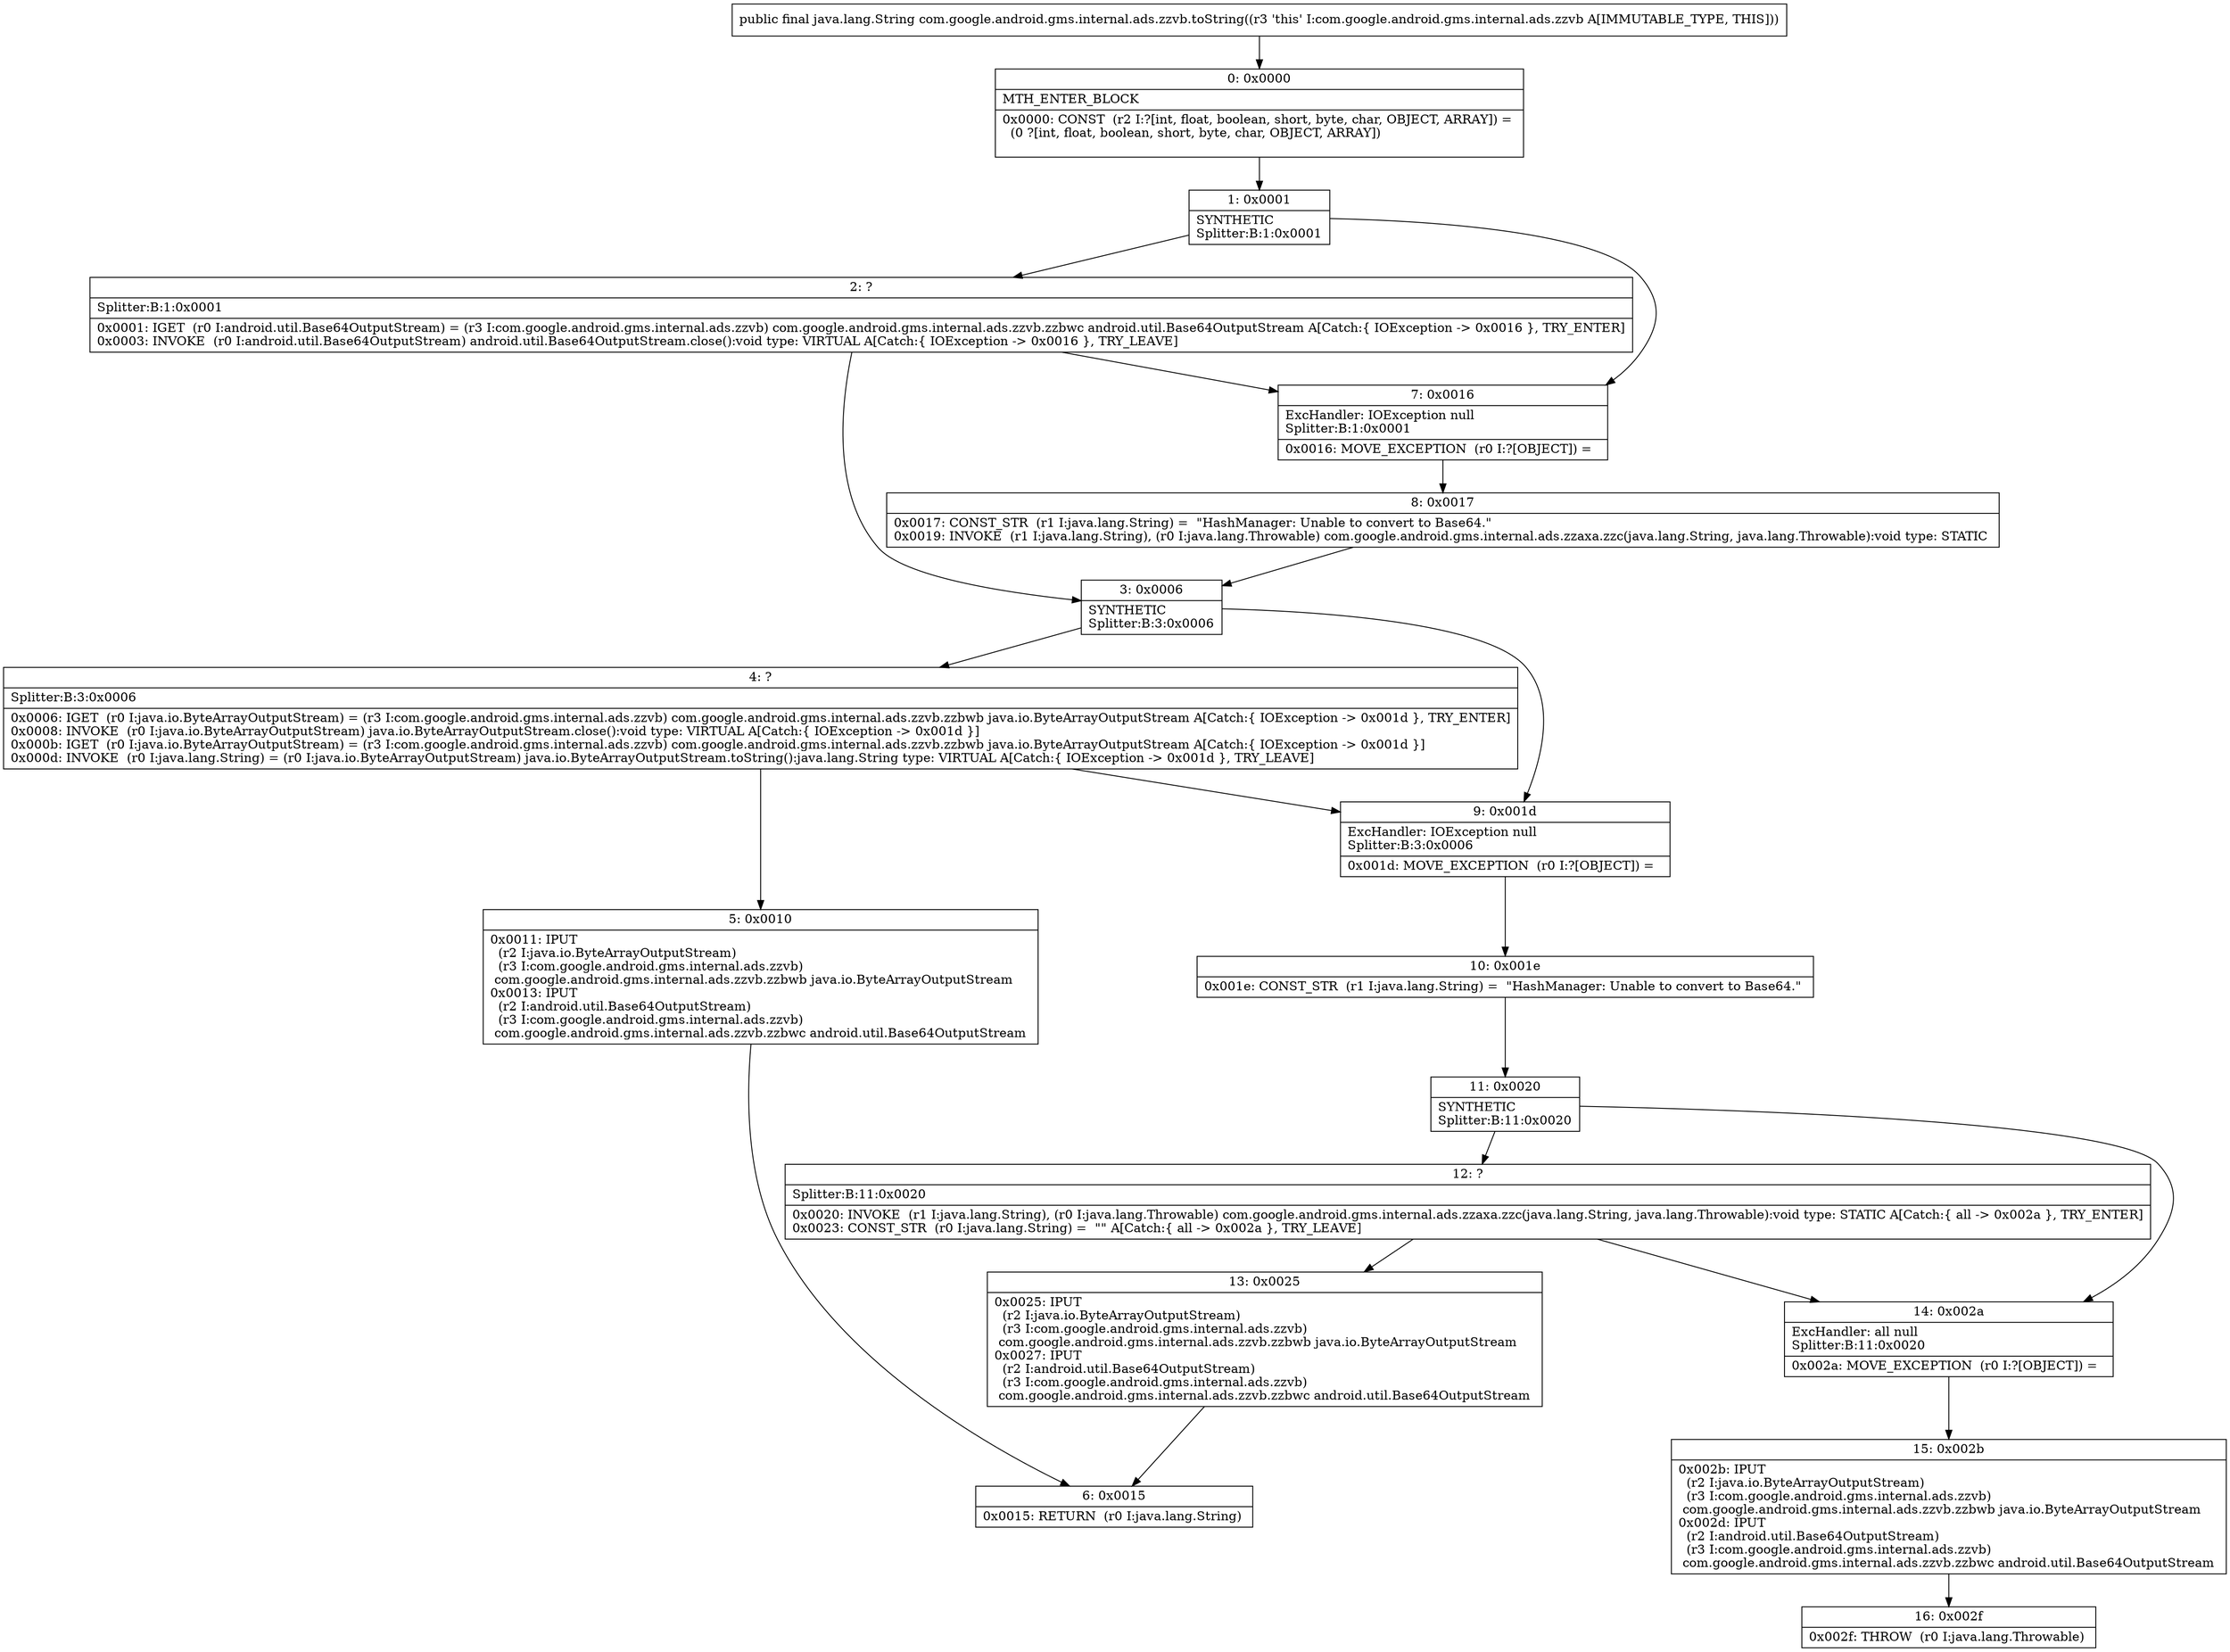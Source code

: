 digraph "CFG forcom.google.android.gms.internal.ads.zzvb.toString()Ljava\/lang\/String;" {
Node_0 [shape=record,label="{0\:\ 0x0000|MTH_ENTER_BLOCK\l|0x0000: CONST  (r2 I:?[int, float, boolean, short, byte, char, OBJECT, ARRAY]) = \l  (0 ?[int, float, boolean, short, byte, char, OBJECT, ARRAY])\l \l}"];
Node_1 [shape=record,label="{1\:\ 0x0001|SYNTHETIC\lSplitter:B:1:0x0001\l}"];
Node_2 [shape=record,label="{2\:\ ?|Splitter:B:1:0x0001\l|0x0001: IGET  (r0 I:android.util.Base64OutputStream) = (r3 I:com.google.android.gms.internal.ads.zzvb) com.google.android.gms.internal.ads.zzvb.zzbwc android.util.Base64OutputStream A[Catch:\{ IOException \-\> 0x0016 \}, TRY_ENTER]\l0x0003: INVOKE  (r0 I:android.util.Base64OutputStream) android.util.Base64OutputStream.close():void type: VIRTUAL A[Catch:\{ IOException \-\> 0x0016 \}, TRY_LEAVE]\l}"];
Node_3 [shape=record,label="{3\:\ 0x0006|SYNTHETIC\lSplitter:B:3:0x0006\l}"];
Node_4 [shape=record,label="{4\:\ ?|Splitter:B:3:0x0006\l|0x0006: IGET  (r0 I:java.io.ByteArrayOutputStream) = (r3 I:com.google.android.gms.internal.ads.zzvb) com.google.android.gms.internal.ads.zzvb.zzbwb java.io.ByteArrayOutputStream A[Catch:\{ IOException \-\> 0x001d \}, TRY_ENTER]\l0x0008: INVOKE  (r0 I:java.io.ByteArrayOutputStream) java.io.ByteArrayOutputStream.close():void type: VIRTUAL A[Catch:\{ IOException \-\> 0x001d \}]\l0x000b: IGET  (r0 I:java.io.ByteArrayOutputStream) = (r3 I:com.google.android.gms.internal.ads.zzvb) com.google.android.gms.internal.ads.zzvb.zzbwb java.io.ByteArrayOutputStream A[Catch:\{ IOException \-\> 0x001d \}]\l0x000d: INVOKE  (r0 I:java.lang.String) = (r0 I:java.io.ByteArrayOutputStream) java.io.ByteArrayOutputStream.toString():java.lang.String type: VIRTUAL A[Catch:\{ IOException \-\> 0x001d \}, TRY_LEAVE]\l}"];
Node_5 [shape=record,label="{5\:\ 0x0010|0x0011: IPUT  \l  (r2 I:java.io.ByteArrayOutputStream)\l  (r3 I:com.google.android.gms.internal.ads.zzvb)\l com.google.android.gms.internal.ads.zzvb.zzbwb java.io.ByteArrayOutputStream \l0x0013: IPUT  \l  (r2 I:android.util.Base64OutputStream)\l  (r3 I:com.google.android.gms.internal.ads.zzvb)\l com.google.android.gms.internal.ads.zzvb.zzbwc android.util.Base64OutputStream \l}"];
Node_6 [shape=record,label="{6\:\ 0x0015|0x0015: RETURN  (r0 I:java.lang.String) \l}"];
Node_7 [shape=record,label="{7\:\ 0x0016|ExcHandler: IOException null\lSplitter:B:1:0x0001\l|0x0016: MOVE_EXCEPTION  (r0 I:?[OBJECT]) =  \l}"];
Node_8 [shape=record,label="{8\:\ 0x0017|0x0017: CONST_STR  (r1 I:java.lang.String) =  \"HashManager: Unable to convert to Base64.\" \l0x0019: INVOKE  (r1 I:java.lang.String), (r0 I:java.lang.Throwable) com.google.android.gms.internal.ads.zzaxa.zzc(java.lang.String, java.lang.Throwable):void type: STATIC \l}"];
Node_9 [shape=record,label="{9\:\ 0x001d|ExcHandler: IOException null\lSplitter:B:3:0x0006\l|0x001d: MOVE_EXCEPTION  (r0 I:?[OBJECT]) =  \l}"];
Node_10 [shape=record,label="{10\:\ 0x001e|0x001e: CONST_STR  (r1 I:java.lang.String) =  \"HashManager: Unable to convert to Base64.\" \l}"];
Node_11 [shape=record,label="{11\:\ 0x0020|SYNTHETIC\lSplitter:B:11:0x0020\l}"];
Node_12 [shape=record,label="{12\:\ ?|Splitter:B:11:0x0020\l|0x0020: INVOKE  (r1 I:java.lang.String), (r0 I:java.lang.Throwable) com.google.android.gms.internal.ads.zzaxa.zzc(java.lang.String, java.lang.Throwable):void type: STATIC A[Catch:\{ all \-\> 0x002a \}, TRY_ENTER]\l0x0023: CONST_STR  (r0 I:java.lang.String) =  \"\" A[Catch:\{ all \-\> 0x002a \}, TRY_LEAVE]\l}"];
Node_13 [shape=record,label="{13\:\ 0x0025|0x0025: IPUT  \l  (r2 I:java.io.ByteArrayOutputStream)\l  (r3 I:com.google.android.gms.internal.ads.zzvb)\l com.google.android.gms.internal.ads.zzvb.zzbwb java.io.ByteArrayOutputStream \l0x0027: IPUT  \l  (r2 I:android.util.Base64OutputStream)\l  (r3 I:com.google.android.gms.internal.ads.zzvb)\l com.google.android.gms.internal.ads.zzvb.zzbwc android.util.Base64OutputStream \l}"];
Node_14 [shape=record,label="{14\:\ 0x002a|ExcHandler: all null\lSplitter:B:11:0x0020\l|0x002a: MOVE_EXCEPTION  (r0 I:?[OBJECT]) =  \l}"];
Node_15 [shape=record,label="{15\:\ 0x002b|0x002b: IPUT  \l  (r2 I:java.io.ByteArrayOutputStream)\l  (r3 I:com.google.android.gms.internal.ads.zzvb)\l com.google.android.gms.internal.ads.zzvb.zzbwb java.io.ByteArrayOutputStream \l0x002d: IPUT  \l  (r2 I:android.util.Base64OutputStream)\l  (r3 I:com.google.android.gms.internal.ads.zzvb)\l com.google.android.gms.internal.ads.zzvb.zzbwc android.util.Base64OutputStream \l}"];
Node_16 [shape=record,label="{16\:\ 0x002f|0x002f: THROW  (r0 I:java.lang.Throwable) \l}"];
MethodNode[shape=record,label="{public final java.lang.String com.google.android.gms.internal.ads.zzvb.toString((r3 'this' I:com.google.android.gms.internal.ads.zzvb A[IMMUTABLE_TYPE, THIS])) }"];
MethodNode -> Node_0;
Node_0 -> Node_1;
Node_1 -> Node_2;
Node_1 -> Node_7;
Node_2 -> Node_3;
Node_2 -> Node_7;
Node_3 -> Node_4;
Node_3 -> Node_9;
Node_4 -> Node_5;
Node_4 -> Node_9;
Node_5 -> Node_6;
Node_7 -> Node_8;
Node_8 -> Node_3;
Node_9 -> Node_10;
Node_10 -> Node_11;
Node_11 -> Node_12;
Node_11 -> Node_14;
Node_12 -> Node_13;
Node_12 -> Node_14;
Node_13 -> Node_6;
Node_14 -> Node_15;
Node_15 -> Node_16;
}

